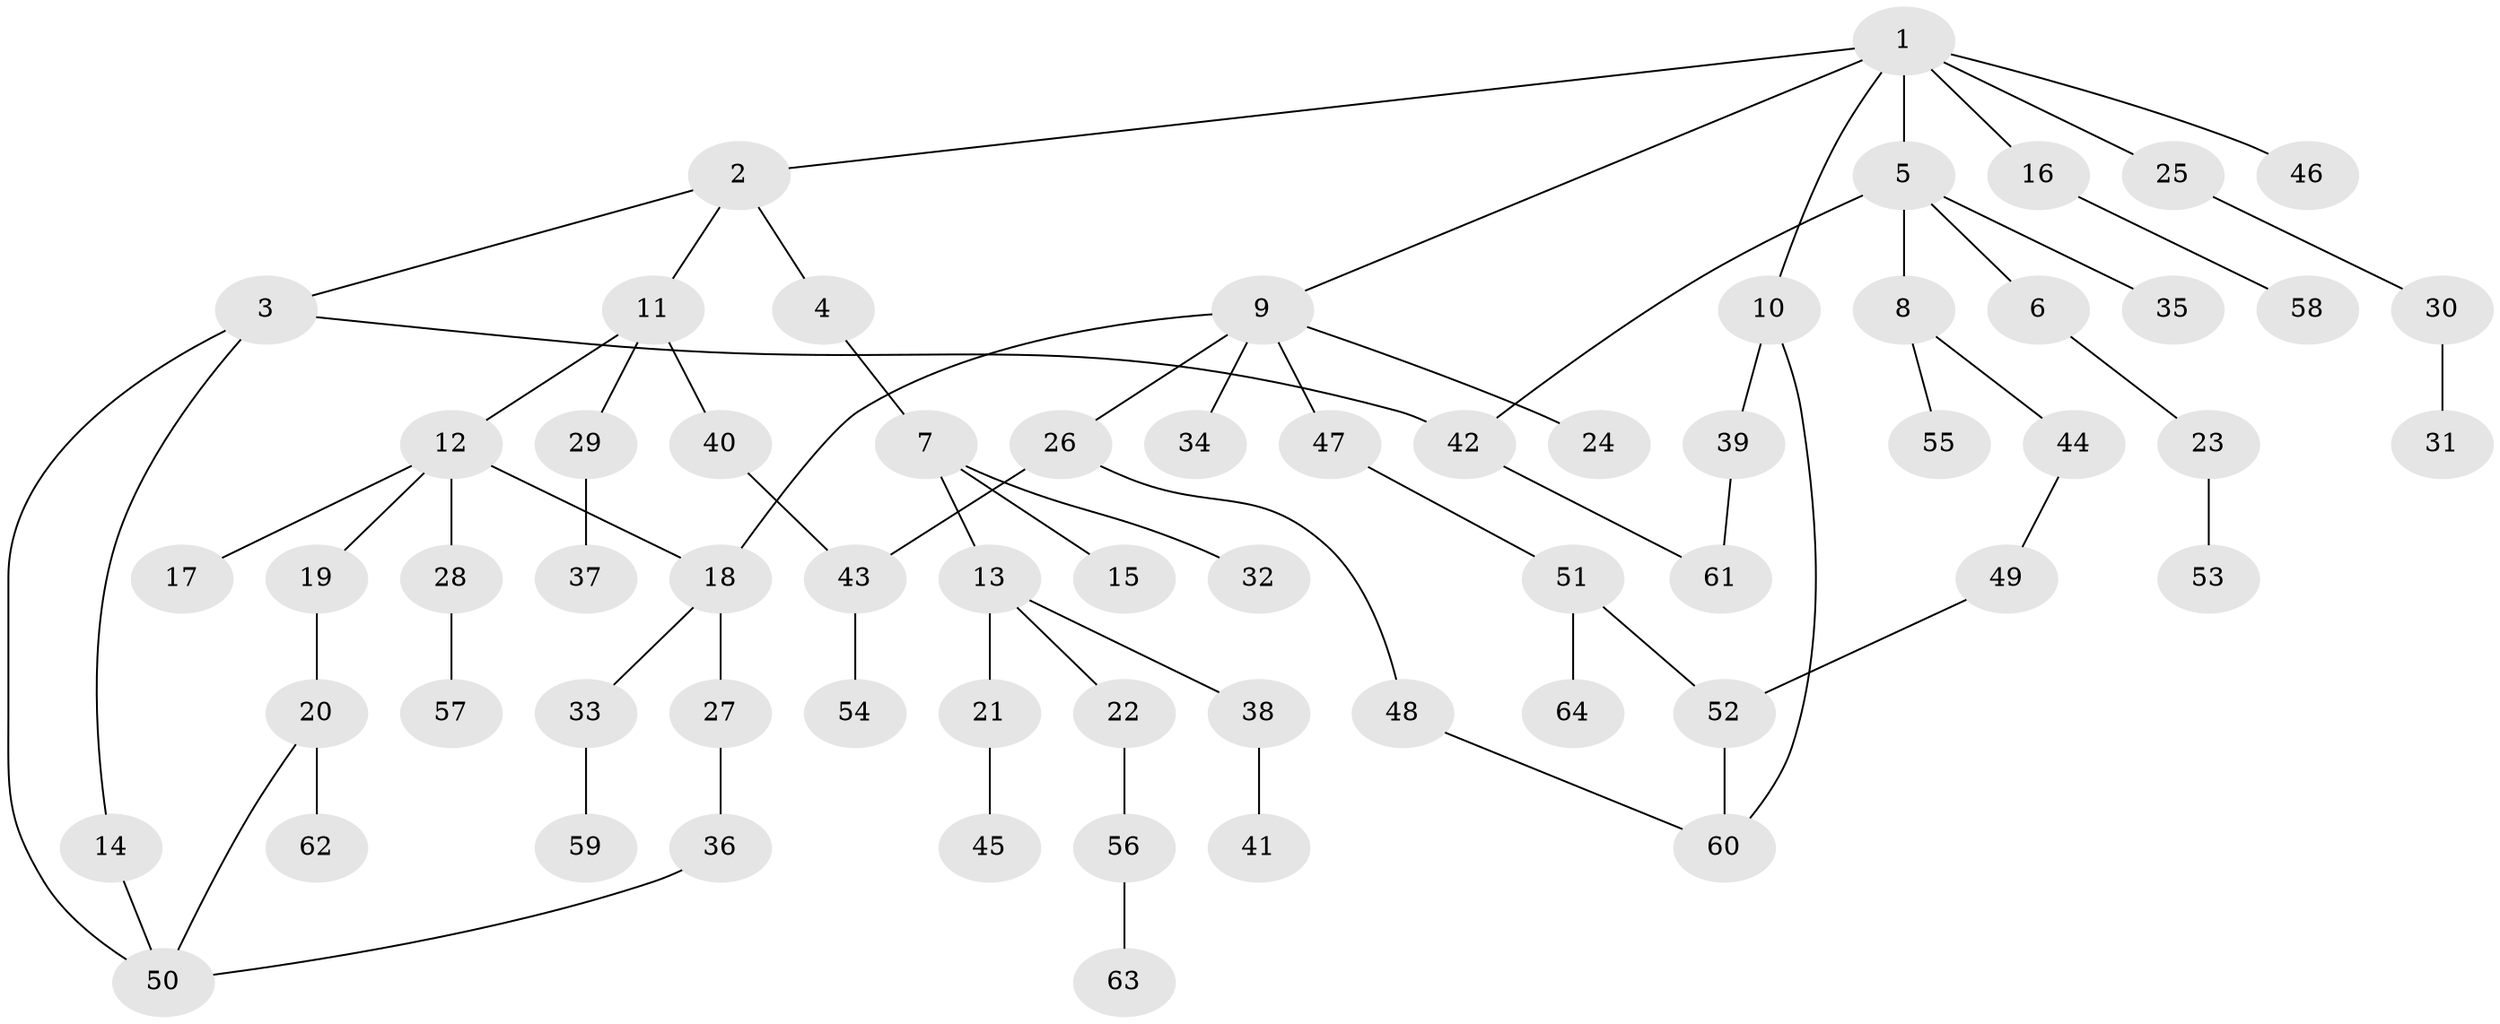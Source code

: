 // coarse degree distribution, {2: 0.19230769230769232, 1: 0.34615384615384615, 4: 0.3076923076923077, 6: 0.038461538461538464, 3: 0.07692307692307693, 5: 0.038461538461538464}
// Generated by graph-tools (version 1.1) at 2025/36/03/04/25 23:36:02]
// undirected, 64 vertices, 73 edges
graph export_dot {
  node [color=gray90,style=filled];
  1;
  2;
  3;
  4;
  5;
  6;
  7;
  8;
  9;
  10;
  11;
  12;
  13;
  14;
  15;
  16;
  17;
  18;
  19;
  20;
  21;
  22;
  23;
  24;
  25;
  26;
  27;
  28;
  29;
  30;
  31;
  32;
  33;
  34;
  35;
  36;
  37;
  38;
  39;
  40;
  41;
  42;
  43;
  44;
  45;
  46;
  47;
  48;
  49;
  50;
  51;
  52;
  53;
  54;
  55;
  56;
  57;
  58;
  59;
  60;
  61;
  62;
  63;
  64;
  1 -- 2;
  1 -- 5;
  1 -- 9;
  1 -- 10;
  1 -- 16;
  1 -- 25;
  1 -- 46;
  2 -- 3;
  2 -- 4;
  2 -- 11;
  3 -- 14;
  3 -- 42;
  3 -- 50;
  4 -- 7;
  5 -- 6;
  5 -- 8;
  5 -- 35;
  5 -- 42;
  6 -- 23;
  7 -- 13;
  7 -- 15;
  7 -- 32;
  8 -- 44;
  8 -- 55;
  9 -- 24;
  9 -- 26;
  9 -- 34;
  9 -- 47;
  9 -- 18;
  10 -- 39;
  10 -- 60;
  11 -- 12;
  11 -- 29;
  11 -- 40;
  12 -- 17;
  12 -- 18;
  12 -- 19;
  12 -- 28;
  13 -- 21;
  13 -- 22;
  13 -- 38;
  14 -- 50;
  16 -- 58;
  18 -- 27;
  18 -- 33;
  19 -- 20;
  20 -- 62;
  20 -- 50;
  21 -- 45;
  22 -- 56;
  23 -- 53;
  25 -- 30;
  26 -- 43;
  26 -- 48;
  27 -- 36;
  28 -- 57;
  29 -- 37;
  30 -- 31;
  33 -- 59;
  36 -- 50;
  38 -- 41;
  39 -- 61;
  40 -- 43;
  42 -- 61;
  43 -- 54;
  44 -- 49;
  47 -- 51;
  48 -- 60;
  49 -- 52;
  51 -- 52;
  51 -- 64;
  52 -- 60;
  56 -- 63;
}
